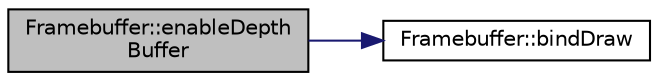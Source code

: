 digraph "Framebuffer::enableDepthBuffer"
{
  edge [fontname="Helvetica",fontsize="10",labelfontname="Helvetica",labelfontsize="10"];
  node [fontname="Helvetica",fontsize="10",shape=record];
  rankdir="LR";
  Node1 [label="Framebuffer::enableDepth\lBuffer",height=0.2,width=0.4,color="black", fillcolor="grey75", style="filled", fontcolor="black"];
  Node1 -> Node2 [color="midnightblue",fontsize="10",style="solid",fontname="Helvetica"];
  Node2 [label="Framebuffer::bindDraw",height=0.2,width=0.4,color="black", fillcolor="white", style="filled",URL="$class_framebuffer.html#a4106324f9cffad333255ce5dab0d4c73"];
}

